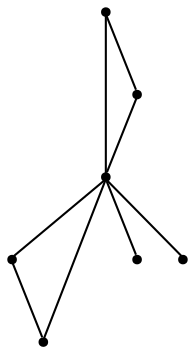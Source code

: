 graph {
  node [shape=point,comment="{\"directed\":false,\"doi\":\"10.1007/978-3-030-68766-3_23\",\"figure\":\"8\"}"]

  v0 [pos="1022.4347502871376,2071.8693446285984"]
  v1 [pos="1031.6153916806902,1895.3767672942563"]
  v2 [pos="957.7234088240025,1962.9940496996942"]
  v3 [pos="934.5446675121043,2077.5576404075064"]
  v4 [pos="955.9721043150802,1860.6758484528818"]
  v5 [pos="882.5114099014286,2083.6794767048877"]
  v6 [pos="797.2477990280939,1871.606563490378"]

  v0 -- v1 [id="-1",pos="1022.4347502871376,2071.8693446285984 1033.3646295660374,2010.2185857137993 1038.6154431574416,1996.224854135546 1031.6153916806902,1895.3767672942563"]
  v2 -- v3 [id="-5",pos="957.7234088240025,1962.9940496996942 942.8627320195848,1975.0635239591159 935.1364849156188,2013.2524791161786 934.5446675121043,2077.5576404075064"]
  v2 -- v4 [id="-6",pos="957.7234088240025,1962.9940496996942 964.278611627644,1954.2437865760623 984.8319143496311,1909.212165652944 955.9721043150802,1860.6758484528818"]
  v2 -- v0 [id="-7",pos="957.7234088240025,1962.9940496996942 971.1296913388338,1967.3666218590654 992.7039696953784,2003.6551968555082 1022.4347502871376,2071.8693446285984"]
  v2 -- v1 [id="-8",pos="957.7234088240025,1962.9940496996942 957.7234088240025,1962.9991685045838 982.3564808370694,1940.4583681011413 1031.6153916806902,1895.3767672942563"]
  v5 -- v2 [id="-10",pos="882.5114099014286,2083.6794767048877 909.6240486742075,2012.8399225183703 934.6947361778714,1972.61311072651 957.7234088240025,1962.9940496996942"]
  v6 -- v5 [id="-11",pos="797.2477990280939,1871.606563490378 826.106639339275,1874.5195132045587 854.5278005714414,1945.213197348633 882.5114099014286,2083.6794767048877"]
  v6 -- v2 [id="-12",pos="797.2477990280939,1871.606563490378 819.5472397000655,1863.734541034229 938.4828889853886,1914.8962646477187 957.7234088240025,1962.9940496996942"]
}